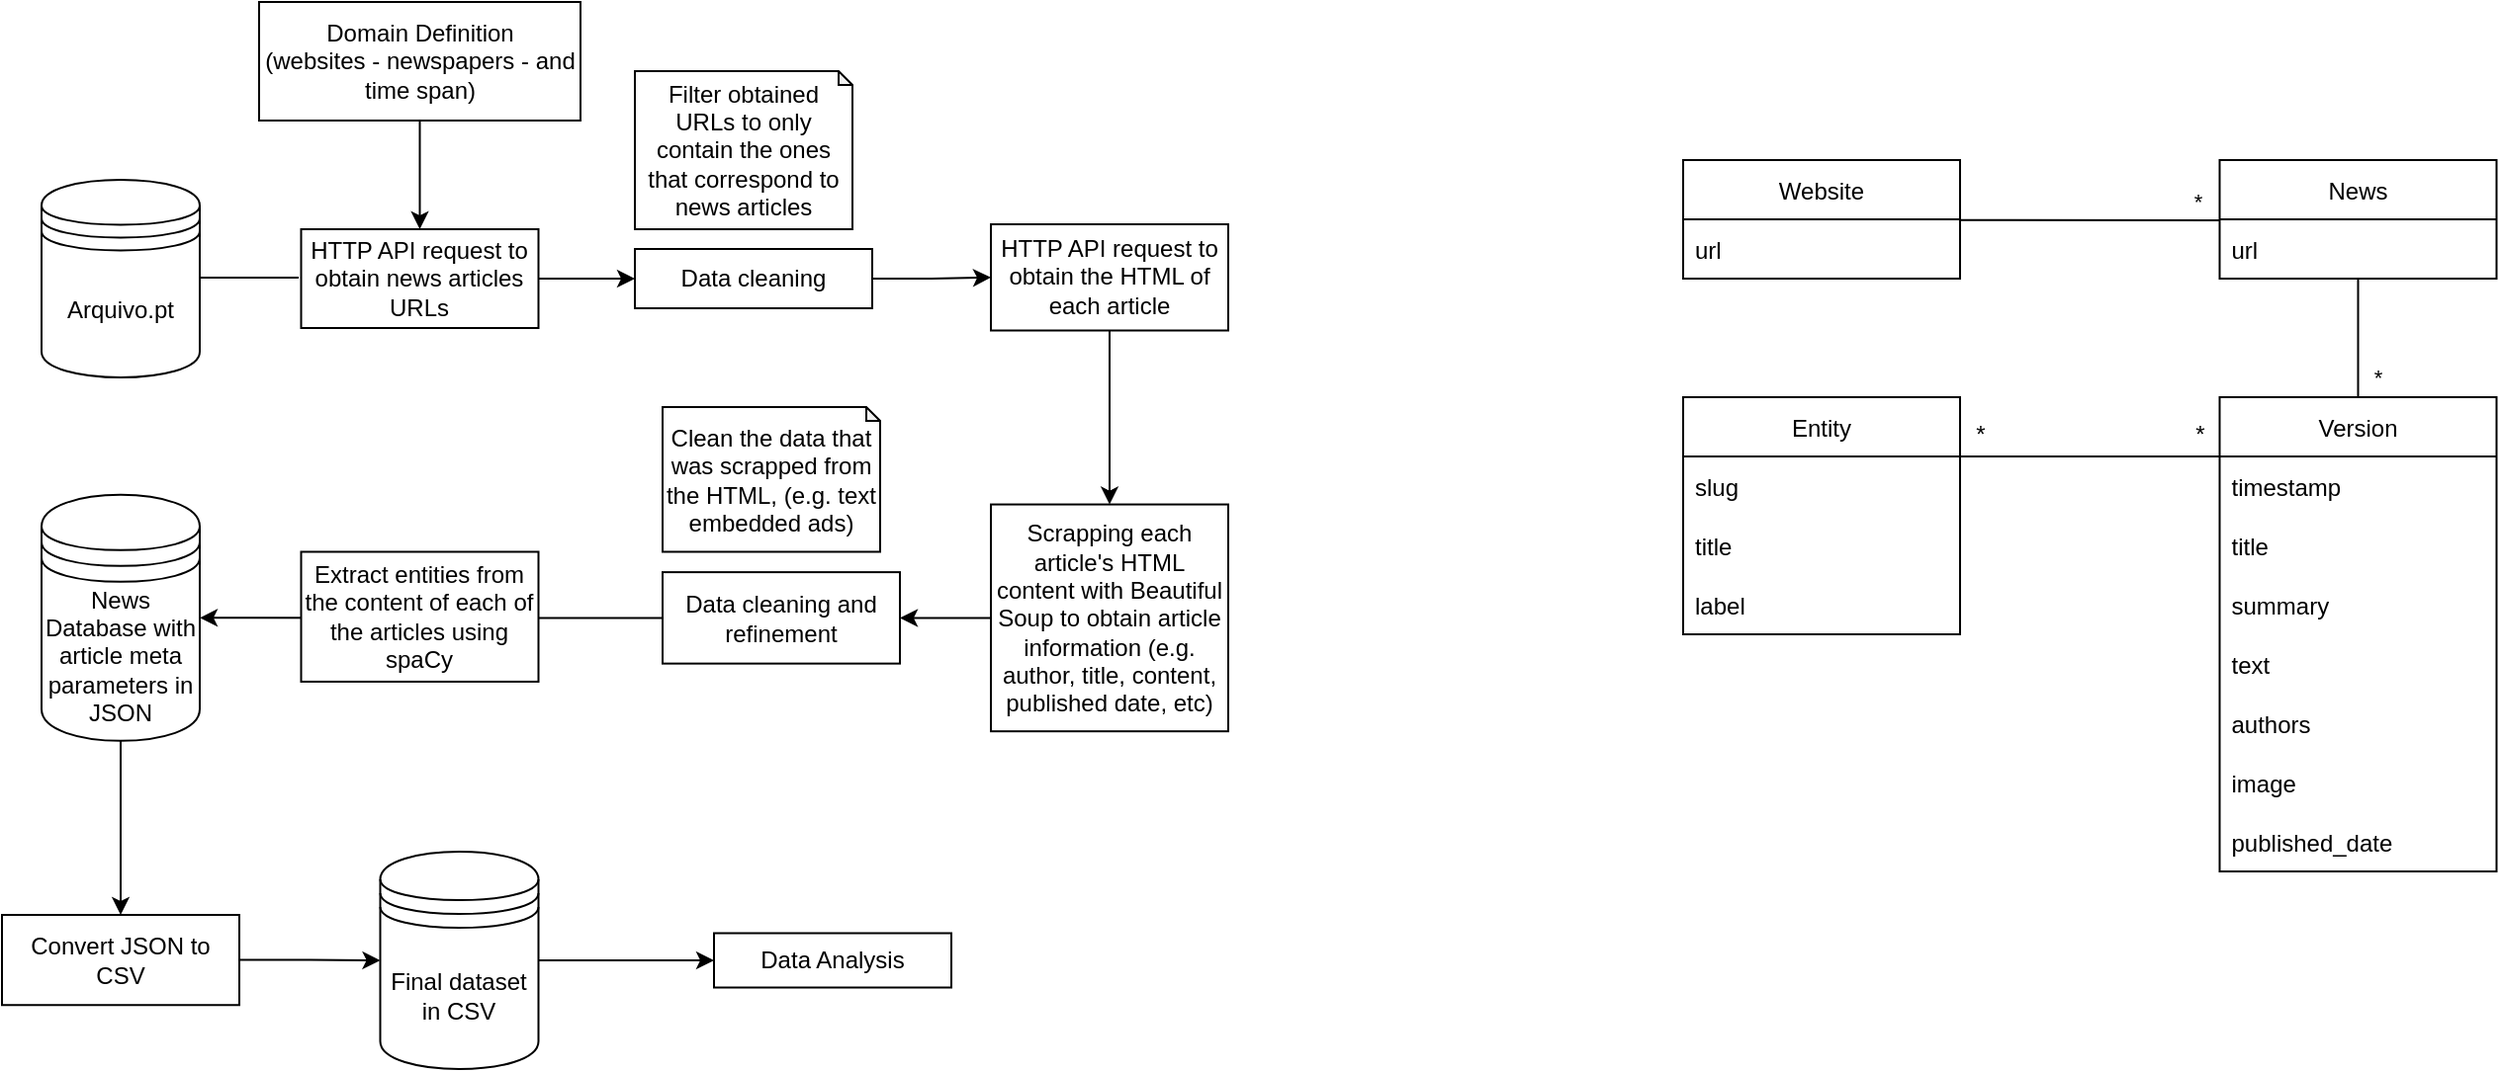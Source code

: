 <mxfile version="15.7.0" type="github">
  <diagram id="SWPLuQD_uAmGsCWUyiwx" name="Page-1">
    <mxGraphModel dx="1881" dy="611" grid="1" gridSize="10" guides="1" tooltips="1" connect="1" arrows="1" fold="1" page="1" pageScale="1" pageWidth="827" pageHeight="1169" math="0" shadow="0">
      <root>
        <mxCell id="0" />
        <mxCell id="1" parent="0" />
        <mxCell id="3FM2HRUyS4M1R4F6BxjH-5" style="edgeStyle=orthogonalEdgeStyle;rounded=0;orthogonalLoop=1;jettySize=auto;html=1;fontColor=default;startArrow=none;strokeColor=default;labelBackgroundColor=default;endArrow=classic;endFill=1;" parent="1" source="zDQDlWeWseVo2ebbtp9s-18" target="zDQDlWeWseVo2ebbtp9s-20" edge="1">
          <mxGeometry relative="1" as="geometry">
            <mxPoint x="420" y="159.31" as="sourcePoint" />
            <mxPoint x="480" y="159.31" as="targetPoint" />
          </mxGeometry>
        </mxCell>
        <mxCell id="3FM2HRUyS4M1R4F6BxjH-7" value="" style="edgeStyle=orthogonalEdgeStyle;rounded=0;orthogonalLoop=1;jettySize=auto;html=1;entryX=0;entryY=0.5;entryDx=0;entryDy=0;fontColor=default;endArrow=none;" parent="1" edge="1">
          <mxGeometry relative="1" as="geometry">
            <mxPoint x="60" y="239.5" as="sourcePoint" />
            <mxPoint x="110" y="239.5" as="targetPoint" />
          </mxGeometry>
        </mxCell>
        <mxCell id="3FM2HRUyS4M1R4F6BxjH-17" style="edgeStyle=orthogonalEdgeStyle;rounded=0;orthogonalLoop=1;jettySize=auto;html=1;labelBackgroundColor=default;fontColor=default;strokeColor=default;entryX=0.5;entryY=0;entryDx=0;entryDy=0;" parent="1" source="3FM2HRUyS4M1R4F6BxjH-10" target="3FM2HRUyS4M1R4F6BxjH-12" edge="1">
          <mxGeometry relative="1" as="geometry">
            <mxPoint x="171.25" y="220" as="targetPoint" />
          </mxGeometry>
        </mxCell>
        <mxCell id="3FM2HRUyS4M1R4F6BxjH-10" value="Domain Definition&lt;br&gt;(websites - newspapers - and time span)" style="rounded=0;whiteSpace=wrap;html=1;fontColor=default;strokeColor=default;fillColor=default;" parent="1" vertex="1">
          <mxGeometry x="90" y="100" width="162.5" height="60" as="geometry" />
        </mxCell>
        <mxCell id="3FM2HRUyS4M1R4F6BxjH-12" value="&lt;span&gt;HTTP API request to obtain news articles URLs&lt;/span&gt;" style="rounded=0;whiteSpace=wrap;html=1;fontColor=default;strokeColor=default;fillColor=default;" parent="1" vertex="1">
          <mxGeometry x="111.25" y="215" width="120" height="50" as="geometry" />
        </mxCell>
        <mxCell id="3FM2HRUyS4M1R4F6BxjH-13" value="Arquivo.pt" style="shape=datastore;whiteSpace=wrap;html=1;fontColor=default;strokeColor=default;fillColor=default;" parent="1" vertex="1">
          <mxGeometry x="-20" y="190" width="80" height="100" as="geometry" />
        </mxCell>
        <mxCell id="3FM2HRUyS4M1R4F6BxjH-15" style="edgeStyle=orthogonalEdgeStyle;rounded=0;orthogonalLoop=1;jettySize=auto;html=1;labelBackgroundColor=default;fontColor=default;strokeColor=default;endArrow=classic;endFill=1;" parent="1" source="zDQDlWeWseVo2ebbtp9s-20" target="3FM2HRUyS4M1R4F6BxjH-16" edge="1">
          <mxGeometry relative="1" as="geometry">
            <mxPoint x="620" y="240" as="targetPoint" />
            <Array as="points" />
            <mxPoint x="550" y="360" as="sourcePoint" />
          </mxGeometry>
        </mxCell>
        <mxCell id="3FM2HRUyS4M1R4F6BxjH-19" style="edgeStyle=orthogonalEdgeStyle;rounded=0;orthogonalLoop=1;jettySize=auto;html=1;labelBackgroundColor=default;fontColor=default;strokeColor=default;endArrow=classic;endFill=1;" parent="1" source="3FM2HRUyS4M1R4F6BxjH-16" target="zDQDlWeWseVo2ebbtp9s-21" edge="1">
          <mxGeometry relative="1" as="geometry">
            <mxPoint x="730" y="100" as="targetPoint" />
          </mxGeometry>
        </mxCell>
        <mxCell id="3FM2HRUyS4M1R4F6BxjH-16" value="&lt;span&gt;Scrapping each article&#39;s HTML content with Beautiful Soup to obtain article information (e.g. author, title, content, published date, etc)&lt;/span&gt;" style="rounded=0;whiteSpace=wrap;html=1;fontColor=default;strokeColor=default;fillColor=default;" parent="1" vertex="1">
          <mxGeometry x="460" y="354.28" width="120" height="114.81" as="geometry" />
        </mxCell>
        <mxCell id="3FM2HRUyS4M1R4F6BxjH-21" style="edgeStyle=orthogonalEdgeStyle;rounded=0;orthogonalLoop=1;jettySize=auto;html=1;labelBackgroundColor=default;fontColor=default;strokeColor=default;endArrow=classic;endFill=1;" parent="1" source="3FM2HRUyS4M1R4F6BxjH-18" target="3FM2HRUyS4M1R4F6BxjH-22" edge="1">
          <mxGeometry relative="1" as="geometry">
            <mxPoint x="1170" y="239.5" as="targetPoint" />
          </mxGeometry>
        </mxCell>
        <mxCell id="3FM2HRUyS4M1R4F6BxjH-18" value="News Database with article meta parameters in JSON" style="shape=datastore;whiteSpace=wrap;html=1;fontColor=default;strokeColor=default;fillColor=default;" parent="1" vertex="1">
          <mxGeometry x="-20" y="349.43" width="80" height="124.5" as="geometry" />
        </mxCell>
        <mxCell id="3FM2HRUyS4M1R4F6BxjH-23" style="edgeStyle=orthogonalEdgeStyle;rounded=0;orthogonalLoop=1;jettySize=auto;html=1;labelBackgroundColor=default;fontColor=default;strokeColor=default;" parent="1" source="3FM2HRUyS4M1R4F6BxjH-22" target="3FM2HRUyS4M1R4F6BxjH-25" edge="1">
          <mxGeometry relative="1" as="geometry">
            <mxPoint x="1360" y="239.5" as="targetPoint" />
          </mxGeometry>
        </mxCell>
        <mxCell id="3FM2HRUyS4M1R4F6BxjH-22" value="&lt;span&gt;Convert JSON to CSV&lt;/span&gt;" style="rounded=0;whiteSpace=wrap;html=1;fontColor=default;strokeColor=default;fillColor=default;" parent="1" vertex="1">
          <mxGeometry x="-40" y="562" width="120" height="45.62" as="geometry" />
        </mxCell>
        <mxCell id="3FM2HRUyS4M1R4F6BxjH-29" style="edgeStyle=orthogonalEdgeStyle;rounded=0;orthogonalLoop=1;jettySize=auto;html=1;entryX=0;entryY=0.5;entryDx=0;entryDy=0;labelBackgroundColor=default;fontColor=default;strokeColor=default;" parent="1" source="3FM2HRUyS4M1R4F6BxjH-25" target="3FM2HRUyS4M1R4F6BxjH-28" edge="1">
          <mxGeometry relative="1" as="geometry">
            <Array as="points" />
          </mxGeometry>
        </mxCell>
        <mxCell id="3FM2HRUyS4M1R4F6BxjH-25" value="Final dataset in CSV" style="shape=datastore;whiteSpace=wrap;html=1;fontColor=default;strokeColor=default;fillColor=default;" parent="1" vertex="1">
          <mxGeometry x="151.25" y="530" width="80" height="110" as="geometry" />
        </mxCell>
        <mxCell id="3FM2HRUyS4M1R4F6BxjH-28" value="&lt;span&gt;Data Analysis&lt;/span&gt;" style="rounded=0;whiteSpace=wrap;html=1;fontColor=default;strokeColor=default;fillColor=default;" parent="1" vertex="1">
          <mxGeometry x="320" y="571.25" width="120" height="27.5" as="geometry" />
        </mxCell>
        <mxCell id="XwUieqV6MBhT14_o7JyP-1" value="Website" style="swimlane;fontStyle=0;childLayout=stackLayout;horizontal=1;startSize=30;horizontalStack=0;resizeParent=1;resizeParentMax=0;resizeLast=0;collapsible=1;marginBottom=0;" parent="1" vertex="1">
          <mxGeometry x="810" y="180" width="140" height="60" as="geometry" />
        </mxCell>
        <mxCell id="XwUieqV6MBhT14_o7JyP-36" value="url" style="text;strokeColor=none;fillColor=none;align=left;verticalAlign=middle;spacingLeft=4;spacingRight=4;overflow=hidden;points=[[0,0.5],[1,0.5]];portConstraint=eastwest;rotatable=0;" parent="XwUieqV6MBhT14_o7JyP-1" vertex="1">
          <mxGeometry y="30" width="140" height="30" as="geometry" />
        </mxCell>
        <mxCell id="XwUieqV6MBhT14_o7JyP-10" value="News" style="swimlane;fontStyle=0;childLayout=stackLayout;horizontal=1;startSize=30;horizontalStack=0;resizeParent=1;resizeParentMax=0;resizeLast=0;collapsible=1;marginBottom=0;" parent="1" vertex="1">
          <mxGeometry x="1081.25" y="180" width="140" height="60" as="geometry" />
        </mxCell>
        <mxCell id="XwUieqV6MBhT14_o7JyP-37" value="url" style="text;strokeColor=none;fillColor=none;align=left;verticalAlign=middle;spacingLeft=4;spacingRight=4;overflow=hidden;points=[[0,0.5],[1,0.5]];portConstraint=eastwest;rotatable=0;" parent="XwUieqV6MBhT14_o7JyP-10" vertex="1">
          <mxGeometry y="30" width="140" height="30" as="geometry" />
        </mxCell>
        <mxCell id="XwUieqV6MBhT14_o7JyP-14" value="Version" style="swimlane;fontStyle=0;childLayout=stackLayout;horizontal=1;startSize=30;horizontalStack=0;resizeParent=1;resizeParentMax=0;resizeLast=0;collapsible=1;marginBottom=0;" parent="1" vertex="1">
          <mxGeometry x="1081.25" y="300" width="140" height="240" as="geometry" />
        </mxCell>
        <mxCell id="XwUieqV6MBhT14_o7JyP-15" value="timestamp" style="text;strokeColor=none;fillColor=none;align=left;verticalAlign=middle;spacingLeft=4;spacingRight=4;overflow=hidden;points=[[0,0.5],[1,0.5]];portConstraint=eastwest;rotatable=0;" parent="XwUieqV6MBhT14_o7JyP-14" vertex="1">
          <mxGeometry y="30" width="140" height="30" as="geometry" />
        </mxCell>
        <mxCell id="XwUieqV6MBhT14_o7JyP-39" value="title" style="text;strokeColor=none;fillColor=none;align=left;verticalAlign=middle;spacingLeft=4;spacingRight=4;overflow=hidden;points=[[0,0.5],[1,0.5]];portConstraint=eastwest;rotatable=0;" parent="XwUieqV6MBhT14_o7JyP-14" vertex="1">
          <mxGeometry y="60" width="140" height="30" as="geometry" />
        </mxCell>
        <mxCell id="XwUieqV6MBhT14_o7JyP-40" value="summary" style="text;strokeColor=none;fillColor=none;align=left;verticalAlign=middle;spacingLeft=4;spacingRight=4;overflow=hidden;points=[[0,0.5],[1,0.5]];portConstraint=eastwest;rotatable=0;" parent="XwUieqV6MBhT14_o7JyP-14" vertex="1">
          <mxGeometry y="90" width="140" height="30" as="geometry" />
        </mxCell>
        <mxCell id="XwUieqV6MBhT14_o7JyP-42" value="text" style="text;strokeColor=none;fillColor=none;align=left;verticalAlign=middle;spacingLeft=4;spacingRight=4;overflow=hidden;points=[[0,0.5],[1,0.5]];portConstraint=eastwest;rotatable=0;" parent="XwUieqV6MBhT14_o7JyP-14" vertex="1">
          <mxGeometry y="120" width="140" height="30" as="geometry" />
        </mxCell>
        <mxCell id="XwUieqV6MBhT14_o7JyP-41" value="authors" style="text;strokeColor=none;fillColor=none;align=left;verticalAlign=middle;spacingLeft=4;spacingRight=4;overflow=hidden;points=[[0,0.5],[1,0.5]];portConstraint=eastwest;rotatable=0;" parent="XwUieqV6MBhT14_o7JyP-14" vertex="1">
          <mxGeometry y="150" width="140" height="30" as="geometry" />
        </mxCell>
        <mxCell id="XwUieqV6MBhT14_o7JyP-43" value="image" style="text;strokeColor=none;fillColor=none;align=left;verticalAlign=middle;spacingLeft=4;spacingRight=4;overflow=hidden;points=[[0,0.5],[1,0.5]];portConstraint=eastwest;rotatable=0;" parent="XwUieqV6MBhT14_o7JyP-14" vertex="1">
          <mxGeometry y="180" width="140" height="30" as="geometry" />
        </mxCell>
        <mxCell id="XwUieqV6MBhT14_o7JyP-44" value="published_date" style="text;strokeColor=none;fillColor=none;align=left;verticalAlign=middle;spacingLeft=4;spacingRight=4;overflow=hidden;points=[[0,0.5],[1,0.5]];portConstraint=eastwest;rotatable=0;" parent="XwUieqV6MBhT14_o7JyP-14" vertex="1">
          <mxGeometry y="210" width="140" height="30" as="geometry" />
        </mxCell>
        <mxCell id="XwUieqV6MBhT14_o7JyP-29" value="" style="endArrow=none;html=1;rounded=0;" parent="1" source="XwUieqV6MBhT14_o7JyP-14" target="XwUieqV6MBhT14_o7JyP-10" edge="1">
          <mxGeometry width="50" height="50" relative="1" as="geometry">
            <mxPoint x="1360" y="210" as="sourcePoint" />
            <mxPoint x="1220" y="210" as="targetPoint" />
          </mxGeometry>
        </mxCell>
        <mxCell id="XwUieqV6MBhT14_o7JyP-35" value="*" style="edgeLabel;html=1;align=center;verticalAlign=middle;resizable=0;points=[];" parent="XwUieqV6MBhT14_o7JyP-29" vertex="1" connectable="0">
          <mxGeometry x="-0.496" y="1" relative="1" as="geometry">
            <mxPoint x="10" y="5" as="offset" />
          </mxGeometry>
        </mxCell>
        <mxCell id="XwUieqV6MBhT14_o7JyP-33" value="" style="endArrow=none;html=1;rounded=0;exitX=1;exitY=0.011;exitDx=0;exitDy=0;entryX=0.001;entryY=0.015;entryDx=0;entryDy=0;entryPerimeter=0;exitPerimeter=0;" parent="1" source="XwUieqV6MBhT14_o7JyP-36" target="XwUieqV6MBhT14_o7JyP-37" edge="1">
          <mxGeometry width="50" height="50" relative="1" as="geometry">
            <mxPoint x="1004" y="300" as="sourcePoint" />
            <mxPoint x="1094" y="300" as="targetPoint" />
          </mxGeometry>
        </mxCell>
        <mxCell id="XwUieqV6MBhT14_o7JyP-34" value="*" style="edgeLabel;html=1;align=center;verticalAlign=middle;resizable=0;points=[];" parent="XwUieqV6MBhT14_o7JyP-33" vertex="1" connectable="0">
          <mxGeometry x="0.2" relative="1" as="geometry">
            <mxPoint x="41" y="-10" as="offset" />
          </mxGeometry>
        </mxCell>
        <mxCell id="zDQDlWeWseVo2ebbtp9s-18" value="Data cleaning" style="rounded=0;whiteSpace=wrap;html=1;fontColor=default;strokeColor=default;fillColor=default;" parent="1" vertex="1">
          <mxGeometry x="280" y="225" width="120" height="30" as="geometry" />
        </mxCell>
        <mxCell id="zDQDlWeWseVo2ebbtp9s-19" value="" style="edgeStyle=orthogonalEdgeStyle;rounded=0;orthogonalLoop=1;jettySize=auto;html=1;fontColor=default;endArrow=classic;endFill=1;" parent="1" source="3FM2HRUyS4M1R4F6BxjH-12" target="zDQDlWeWseVo2ebbtp9s-18" edge="1">
          <mxGeometry relative="1" as="geometry">
            <mxPoint x="70" y="249.5" as="sourcePoint" />
            <mxPoint x="120" y="249.5" as="targetPoint" />
          </mxGeometry>
        </mxCell>
        <mxCell id="zDQDlWeWseVo2ebbtp9s-20" value="HTTP API request to obtain the HTML of each article" style="rounded=0;whiteSpace=wrap;html=1;fontColor=default;strokeColor=default;fillColor=default;" parent="1" vertex="1">
          <mxGeometry x="460" y="212.5" width="120" height="53.75" as="geometry" />
        </mxCell>
        <mxCell id="zDQDlWeWseVo2ebbtp9s-21" value="&lt;span&gt;Data cleaning and refinement&lt;/span&gt;" style="rounded=0;whiteSpace=wrap;html=1;fontColor=default;strokeColor=default;fillColor=default;" parent="1" vertex="1">
          <mxGeometry x="294" y="388.56" width="120" height="46.25" as="geometry" />
        </mxCell>
        <mxCell id="zDQDlWeWseVo2ebbtp9s-22" style="edgeStyle=orthogonalEdgeStyle;rounded=0;orthogonalLoop=1;jettySize=auto;html=1;labelBackgroundColor=default;fontColor=default;strokeColor=default;endArrow=classic;endFill=1;" parent="1" source="zDQDlWeWseVo2ebbtp9s-21" target="3FM2HRUyS4M1R4F6BxjH-18" edge="1">
          <mxGeometry relative="1" as="geometry">
            <mxPoint x="750" y="250" as="sourcePoint" />
            <mxPoint x="820" y="250" as="targetPoint" />
          </mxGeometry>
        </mxCell>
        <mxCell id="7BgZhVBEtn2NX_L8S_cX-1" value="&lt;span&gt;Filter obtained URLs to only contain the ones that correspond to news articles&lt;/span&gt;" style="shape=note;whiteSpace=wrap;html=1;backgroundOutline=1;darkOpacity=0.05;size=7;" parent="1" vertex="1">
          <mxGeometry x="280" y="135" width="110" height="80" as="geometry" />
        </mxCell>
        <mxCell id="7BgZhVBEtn2NX_L8S_cX-2" value="Clean the data that was scrapped from the HTML, (e.g. text embedded ads)" style="shape=note;whiteSpace=wrap;html=1;backgroundOutline=1;darkOpacity=0.05;size=7;" parent="1" vertex="1">
          <mxGeometry x="294" y="305" width="110" height="73.25" as="geometry" />
        </mxCell>
        <mxCell id="wCQifrebErcAsua52_zG-1" value="&lt;span&gt;Extract entities from the content of each of the articles using spaCy&lt;/span&gt;" style="rounded=0;whiteSpace=wrap;html=1;fontColor=default;strokeColor=default;fillColor=default;" vertex="1" parent="1">
          <mxGeometry x="111.25" y="378.25" width="120" height="65.72" as="geometry" />
        </mxCell>
        <mxCell id="wCQifrebErcAsua52_zG-2" value="Entity" style="swimlane;fontStyle=0;childLayout=stackLayout;horizontal=1;startSize=30;horizontalStack=0;resizeParent=1;resizeParentMax=0;resizeLast=0;collapsible=1;marginBottom=0;" vertex="1" parent="1">
          <mxGeometry x="810" y="300" width="140" height="120" as="geometry" />
        </mxCell>
        <mxCell id="wCQifrebErcAsua52_zG-3" value="slug" style="text;strokeColor=none;fillColor=none;align=left;verticalAlign=middle;spacingLeft=4;spacingRight=4;overflow=hidden;points=[[0,0.5],[1,0.5]];portConstraint=eastwest;rotatable=0;" vertex="1" parent="wCQifrebErcAsua52_zG-2">
          <mxGeometry y="30" width="140" height="30" as="geometry" />
        </mxCell>
        <mxCell id="wCQifrebErcAsua52_zG-4" value="title" style="text;strokeColor=none;fillColor=none;align=left;verticalAlign=middle;spacingLeft=4;spacingRight=4;overflow=hidden;points=[[0,0.5],[1,0.5]];portConstraint=eastwest;rotatable=0;" vertex="1" parent="wCQifrebErcAsua52_zG-2">
          <mxGeometry y="60" width="140" height="30" as="geometry" />
        </mxCell>
        <mxCell id="wCQifrebErcAsua52_zG-5" value="label" style="text;strokeColor=none;fillColor=none;align=left;verticalAlign=middle;spacingLeft=4;spacingRight=4;overflow=hidden;points=[[0,0.5],[1,0.5]];portConstraint=eastwest;rotatable=0;" vertex="1" parent="wCQifrebErcAsua52_zG-2">
          <mxGeometry y="90" width="140" height="30" as="geometry" />
        </mxCell>
        <mxCell id="wCQifrebErcAsua52_zG-7" style="edgeStyle=orthogonalEdgeStyle;rounded=0;orthogonalLoop=1;jettySize=auto;html=1;endArrow=none;endFill=0;" edge="1" parent="1" source="XwUieqV6MBhT14_o7JyP-15">
          <mxGeometry relative="1" as="geometry">
            <mxPoint x="950" y="345" as="targetPoint" />
            <Array as="points">
              <mxPoint x="950" y="330" />
            </Array>
          </mxGeometry>
        </mxCell>
        <mxCell id="wCQifrebErcAsua52_zG-9" value="*" style="text;html=1;align=center;verticalAlign=middle;resizable=0;points=[];autosize=1;strokeColor=none;fillColor=none;" vertex="1" parent="1">
          <mxGeometry x="1061.25" y="309.43" width="20" height="20" as="geometry" />
        </mxCell>
        <mxCell id="wCQifrebErcAsua52_zG-11" value="*" style="text;html=1;align=center;verticalAlign=middle;resizable=0;points=[];autosize=1;strokeColor=none;fillColor=none;" vertex="1" parent="1">
          <mxGeometry x="950" y="309.43" width="20" height="20" as="geometry" />
        </mxCell>
      </root>
    </mxGraphModel>
  </diagram>
</mxfile>
